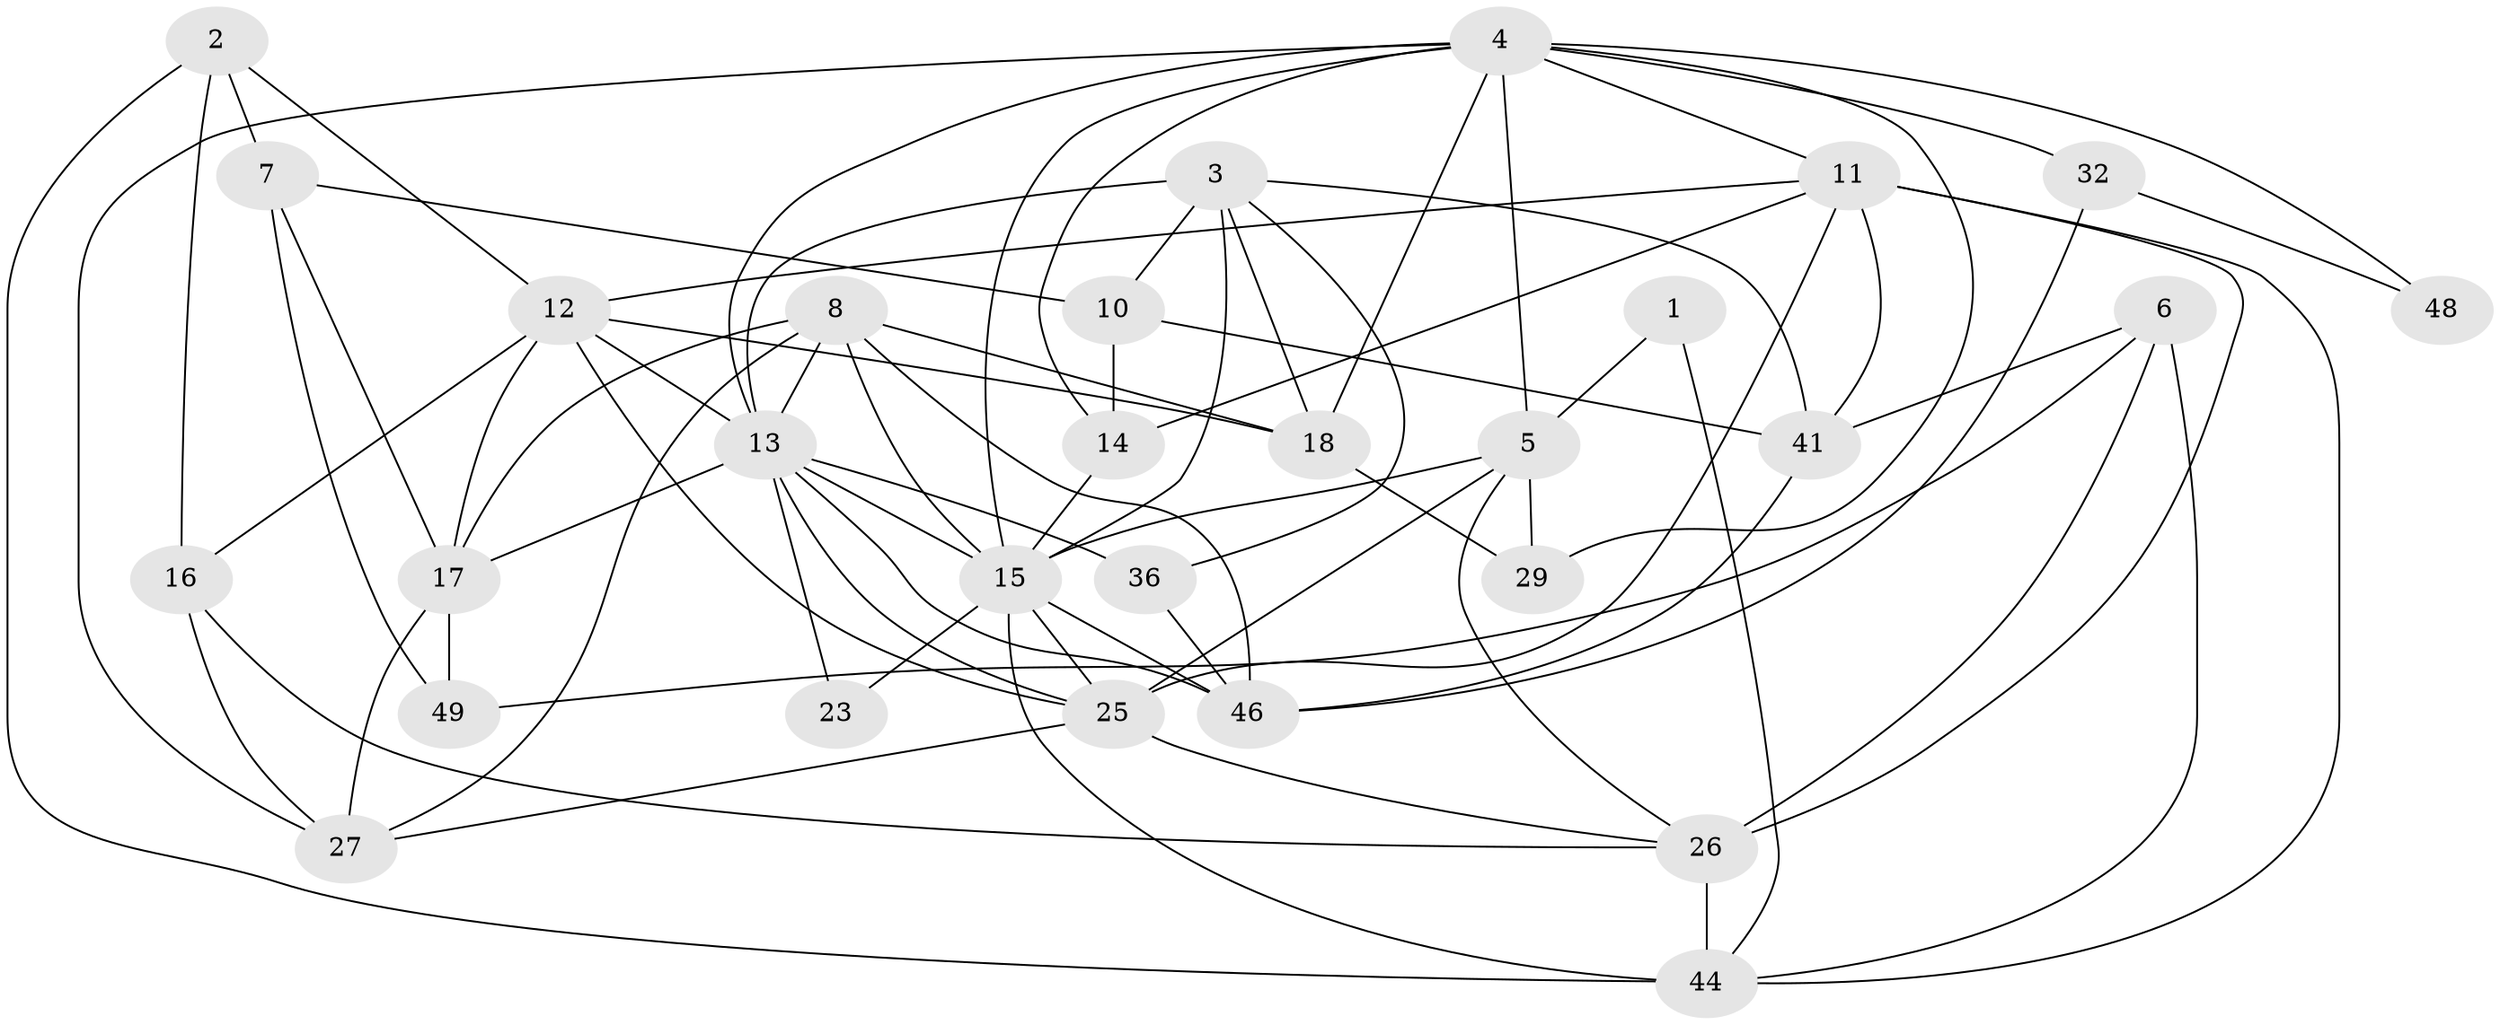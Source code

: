 // Generated by graph-tools (version 1.1) at 2025/23/03/03/25 07:23:55]
// undirected, 29 vertices, 75 edges
graph export_dot {
graph [start="1"]
  node [color=gray90,style=filled];
  1;
  2 [super="+35"];
  3 [super="+40"];
  4 [super="+9"];
  5 [super="+47"];
  6 [super="+19"];
  7 [super="+21"];
  8 [super="+28"];
  10 [super="+20"];
  11 [super="+33"];
  12 [super="+43"];
  13 [super="+22"];
  14 [super="+34"];
  15 [super="+45"];
  16 [super="+51"];
  17 [super="+24"];
  18 [super="+30"];
  23;
  25 [super="+38"];
  26 [super="+37"];
  27 [super="+31"];
  29;
  32;
  36 [super="+39"];
  41 [super="+42"];
  44 [super="+50"];
  46;
  48;
  49;
  1 -- 44;
  1 -- 5;
  2 -- 16;
  2 -- 12;
  2 -- 44;
  2 -- 7;
  3 -- 18;
  3 -- 36;
  3 -- 10 [weight=2];
  3 -- 15;
  3 -- 41;
  3 -- 13;
  4 -- 27;
  4 -- 29;
  4 -- 32;
  4 -- 48;
  4 -- 5;
  4 -- 13;
  4 -- 15;
  4 -- 14;
  4 -- 18;
  4 -- 11;
  5 -- 25;
  5 -- 26;
  5 -- 29;
  5 -- 15;
  6 -- 44;
  6 -- 49;
  6 -- 41;
  6 -- 26;
  7 -- 49 [weight=2];
  7 -- 10;
  7 -- 17;
  8 -- 17;
  8 -- 27;
  8 -- 46;
  8 -- 15;
  8 -- 13;
  8 -- 18;
  10 -- 14;
  10 -- 41 [weight=2];
  11 -- 25;
  11 -- 12;
  11 -- 44;
  11 -- 41;
  11 -- 26;
  11 -- 14;
  12 -- 16;
  12 -- 17;
  12 -- 25;
  12 -- 18;
  12 -- 13;
  13 -- 23;
  13 -- 46;
  13 -- 25;
  13 -- 15;
  13 -- 17;
  13 -- 36;
  14 -- 15;
  15 -- 46;
  15 -- 23;
  15 -- 25;
  15 -- 44;
  16 -- 26;
  16 -- 27;
  17 -- 27;
  17 -- 49;
  18 -- 29;
  25 -- 27;
  25 -- 26;
  26 -- 44 [weight=2];
  32 -- 46;
  32 -- 48;
  36 -- 46;
  41 -- 46;
}
